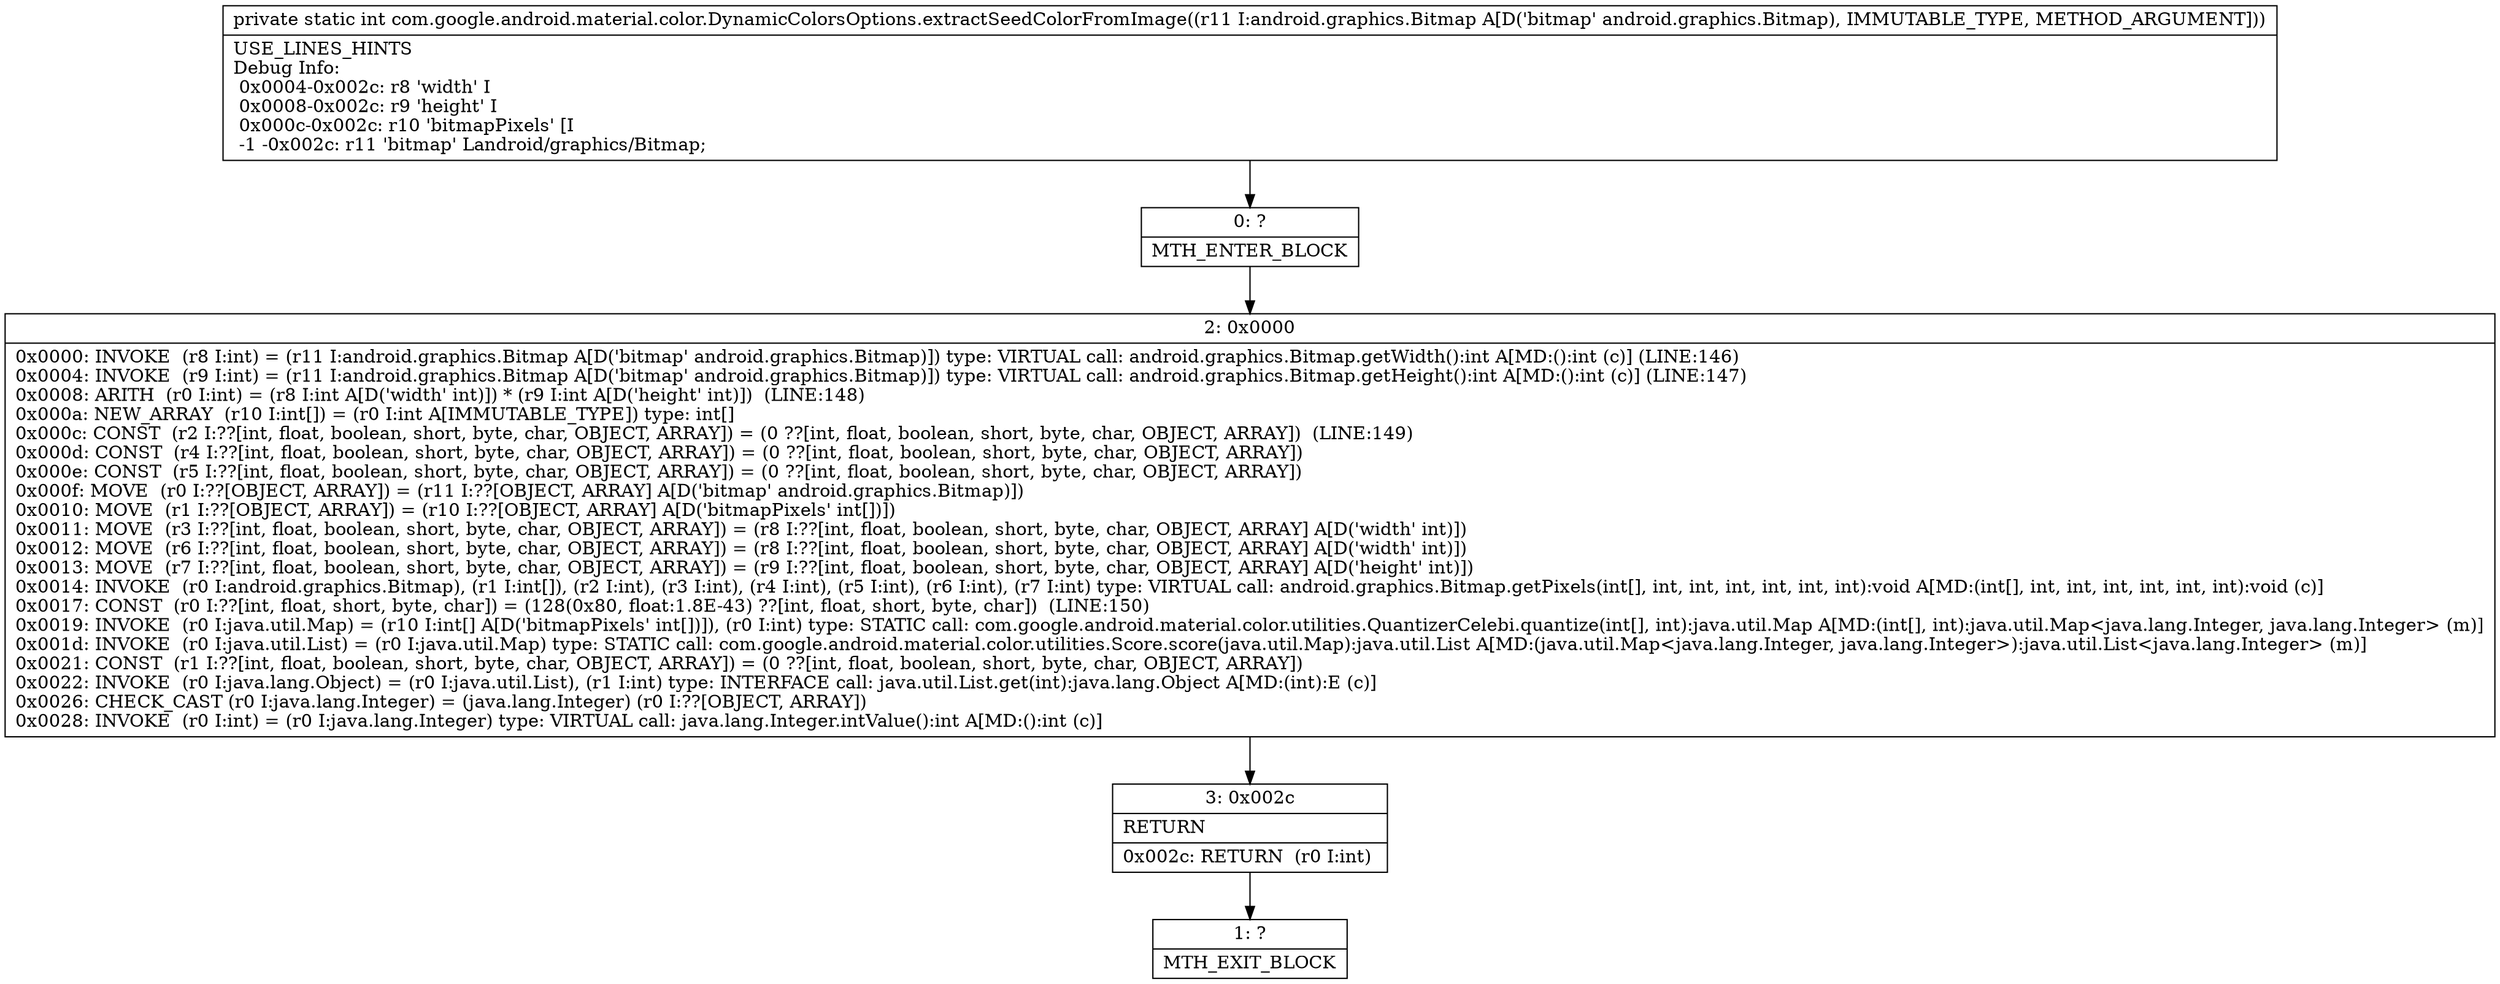 digraph "CFG forcom.google.android.material.color.DynamicColorsOptions.extractSeedColorFromImage(Landroid\/graphics\/Bitmap;)I" {
Node_0 [shape=record,label="{0\:\ ?|MTH_ENTER_BLOCK\l}"];
Node_2 [shape=record,label="{2\:\ 0x0000|0x0000: INVOKE  (r8 I:int) = (r11 I:android.graphics.Bitmap A[D('bitmap' android.graphics.Bitmap)]) type: VIRTUAL call: android.graphics.Bitmap.getWidth():int A[MD:():int (c)] (LINE:146)\l0x0004: INVOKE  (r9 I:int) = (r11 I:android.graphics.Bitmap A[D('bitmap' android.graphics.Bitmap)]) type: VIRTUAL call: android.graphics.Bitmap.getHeight():int A[MD:():int (c)] (LINE:147)\l0x0008: ARITH  (r0 I:int) = (r8 I:int A[D('width' int)]) * (r9 I:int A[D('height' int)])  (LINE:148)\l0x000a: NEW_ARRAY  (r10 I:int[]) = (r0 I:int A[IMMUTABLE_TYPE]) type: int[] \l0x000c: CONST  (r2 I:??[int, float, boolean, short, byte, char, OBJECT, ARRAY]) = (0 ??[int, float, boolean, short, byte, char, OBJECT, ARRAY])  (LINE:149)\l0x000d: CONST  (r4 I:??[int, float, boolean, short, byte, char, OBJECT, ARRAY]) = (0 ??[int, float, boolean, short, byte, char, OBJECT, ARRAY]) \l0x000e: CONST  (r5 I:??[int, float, boolean, short, byte, char, OBJECT, ARRAY]) = (0 ??[int, float, boolean, short, byte, char, OBJECT, ARRAY]) \l0x000f: MOVE  (r0 I:??[OBJECT, ARRAY]) = (r11 I:??[OBJECT, ARRAY] A[D('bitmap' android.graphics.Bitmap)]) \l0x0010: MOVE  (r1 I:??[OBJECT, ARRAY]) = (r10 I:??[OBJECT, ARRAY] A[D('bitmapPixels' int[])]) \l0x0011: MOVE  (r3 I:??[int, float, boolean, short, byte, char, OBJECT, ARRAY]) = (r8 I:??[int, float, boolean, short, byte, char, OBJECT, ARRAY] A[D('width' int)]) \l0x0012: MOVE  (r6 I:??[int, float, boolean, short, byte, char, OBJECT, ARRAY]) = (r8 I:??[int, float, boolean, short, byte, char, OBJECT, ARRAY] A[D('width' int)]) \l0x0013: MOVE  (r7 I:??[int, float, boolean, short, byte, char, OBJECT, ARRAY]) = (r9 I:??[int, float, boolean, short, byte, char, OBJECT, ARRAY] A[D('height' int)]) \l0x0014: INVOKE  (r0 I:android.graphics.Bitmap), (r1 I:int[]), (r2 I:int), (r3 I:int), (r4 I:int), (r5 I:int), (r6 I:int), (r7 I:int) type: VIRTUAL call: android.graphics.Bitmap.getPixels(int[], int, int, int, int, int, int):void A[MD:(int[], int, int, int, int, int, int):void (c)]\l0x0017: CONST  (r0 I:??[int, float, short, byte, char]) = (128(0x80, float:1.8E\-43) ??[int, float, short, byte, char])  (LINE:150)\l0x0019: INVOKE  (r0 I:java.util.Map) = (r10 I:int[] A[D('bitmapPixels' int[])]), (r0 I:int) type: STATIC call: com.google.android.material.color.utilities.QuantizerCelebi.quantize(int[], int):java.util.Map A[MD:(int[], int):java.util.Map\<java.lang.Integer, java.lang.Integer\> (m)]\l0x001d: INVOKE  (r0 I:java.util.List) = (r0 I:java.util.Map) type: STATIC call: com.google.android.material.color.utilities.Score.score(java.util.Map):java.util.List A[MD:(java.util.Map\<java.lang.Integer, java.lang.Integer\>):java.util.List\<java.lang.Integer\> (m)]\l0x0021: CONST  (r1 I:??[int, float, boolean, short, byte, char, OBJECT, ARRAY]) = (0 ??[int, float, boolean, short, byte, char, OBJECT, ARRAY]) \l0x0022: INVOKE  (r0 I:java.lang.Object) = (r0 I:java.util.List), (r1 I:int) type: INTERFACE call: java.util.List.get(int):java.lang.Object A[MD:(int):E (c)]\l0x0026: CHECK_CAST (r0 I:java.lang.Integer) = (java.lang.Integer) (r0 I:??[OBJECT, ARRAY]) \l0x0028: INVOKE  (r0 I:int) = (r0 I:java.lang.Integer) type: VIRTUAL call: java.lang.Integer.intValue():int A[MD:():int (c)]\l}"];
Node_3 [shape=record,label="{3\:\ 0x002c|RETURN\l|0x002c: RETURN  (r0 I:int) \l}"];
Node_1 [shape=record,label="{1\:\ ?|MTH_EXIT_BLOCK\l}"];
MethodNode[shape=record,label="{private static int com.google.android.material.color.DynamicColorsOptions.extractSeedColorFromImage((r11 I:android.graphics.Bitmap A[D('bitmap' android.graphics.Bitmap), IMMUTABLE_TYPE, METHOD_ARGUMENT]))  | USE_LINES_HINTS\lDebug Info:\l  0x0004\-0x002c: r8 'width' I\l  0x0008\-0x002c: r9 'height' I\l  0x000c\-0x002c: r10 'bitmapPixels' [I\l  \-1 \-0x002c: r11 'bitmap' Landroid\/graphics\/Bitmap;\l}"];
MethodNode -> Node_0;Node_0 -> Node_2;
Node_2 -> Node_3;
Node_3 -> Node_1;
}

